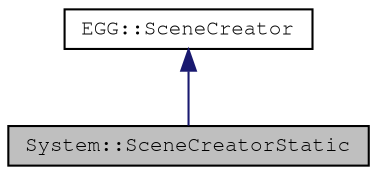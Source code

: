 digraph "System::SceneCreatorStatic"
{
 // LATEX_PDF_SIZE
  edge [fontname="FreeMono",fontsize="10",labelfontname="FreeMono",labelfontsize="10"];
  node [fontname="FreeMono",fontsize="10",shape=record];
  Node1 [label="System::SceneCreatorStatic",height=0.2,width=0.4,color="black", fillcolor="grey75", style="filled", fontcolor="black",tooltip="Static scene creator starts the boostrap scene."];
  Node2 -> Node1 [dir="back",color="midnightblue",fontsize="10",style="solid",fontname="FreeMono"];
  Node2 [label="EGG::SceneCreator",height=0.2,width=0.4,color="black", fillcolor="white", style="filled",URL="$class_e_g_g_1_1_scene_creator.html",tooltip=" "];
}

